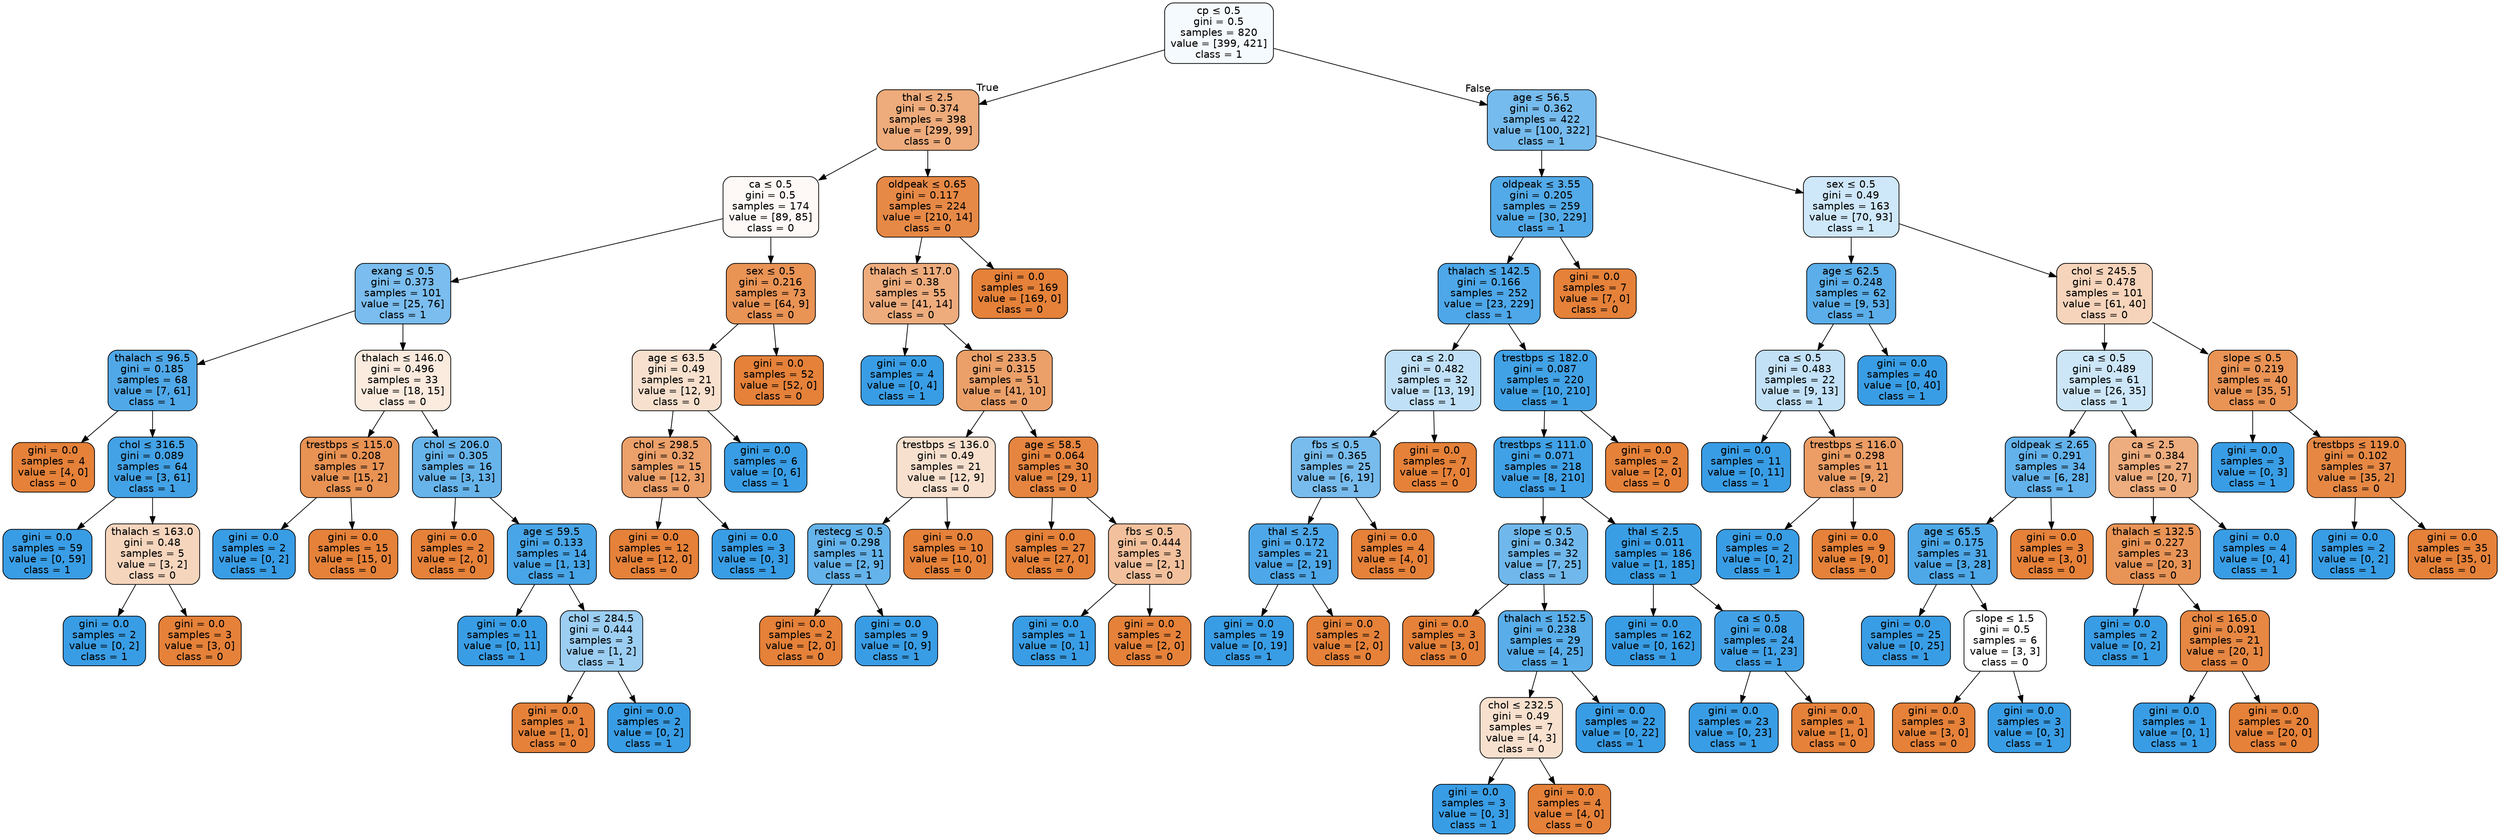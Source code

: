 digraph Tree {
node [shape=box, style="filled, rounded", color="black", fontname="helvetica"] ;
edge [fontname="helvetica"] ;
0 [label=<cp &le; 0.5<br/>gini = 0.5<br/>samples = 820<br/>value = [399, 421]<br/>class = 1>, fillcolor="#f5fafe"] ;
1 [label=<thal &le; 2.5<br/>gini = 0.374<br/>samples = 398<br/>value = [299, 99]<br/>class = 0>, fillcolor="#eeab7b"] ;
0 -> 1 [labeldistance=2.5, labelangle=45, headlabel="True"] ;
2 [label=<ca &le; 0.5<br/>gini = 0.5<br/>samples = 174<br/>value = [89, 85]<br/>class = 0>, fillcolor="#fef9f6"] ;
1 -> 2 ;
3 [label=<exang &le; 0.5<br/>gini = 0.373<br/>samples = 101<br/>value = [25, 76]<br/>class = 1>, fillcolor="#7abdee"] ;
2 -> 3 ;
4 [label=<thalach &le; 96.5<br/>gini = 0.185<br/>samples = 68<br/>value = [7, 61]<br/>class = 1>, fillcolor="#50a8e8"] ;
3 -> 4 ;
5 [label=<gini = 0.0<br/>samples = 4<br/>value = [4, 0]<br/>class = 0>, fillcolor="#e58139"] ;
4 -> 5 ;
6 [label=<chol &le; 316.5<br/>gini = 0.089<br/>samples = 64<br/>value = [3, 61]<br/>class = 1>, fillcolor="#43a2e6"] ;
4 -> 6 ;
7 [label=<gini = 0.0<br/>samples = 59<br/>value = [0, 59]<br/>class = 1>, fillcolor="#399de5"] ;
6 -> 7 ;
8 [label=<thalach &le; 163.0<br/>gini = 0.48<br/>samples = 5<br/>value = [3, 2]<br/>class = 0>, fillcolor="#f6d5bd"] ;
6 -> 8 ;
9 [label=<gini = 0.0<br/>samples = 2<br/>value = [0, 2]<br/>class = 1>, fillcolor="#399de5"] ;
8 -> 9 ;
10 [label=<gini = 0.0<br/>samples = 3<br/>value = [3, 0]<br/>class = 0>, fillcolor="#e58139"] ;
8 -> 10 ;
11 [label=<thalach &le; 146.0<br/>gini = 0.496<br/>samples = 33<br/>value = [18, 15]<br/>class = 0>, fillcolor="#fbeade"] ;
3 -> 11 ;
12 [label=<trestbps &le; 115.0<br/>gini = 0.208<br/>samples = 17<br/>value = [15, 2]<br/>class = 0>, fillcolor="#e89253"] ;
11 -> 12 ;
13 [label=<gini = 0.0<br/>samples = 2<br/>value = [0, 2]<br/>class = 1>, fillcolor="#399de5"] ;
12 -> 13 ;
14 [label=<gini = 0.0<br/>samples = 15<br/>value = [15, 0]<br/>class = 0>, fillcolor="#e58139"] ;
12 -> 14 ;
15 [label=<chol &le; 206.0<br/>gini = 0.305<br/>samples = 16<br/>value = [3, 13]<br/>class = 1>, fillcolor="#67b4eb"] ;
11 -> 15 ;
16 [label=<gini = 0.0<br/>samples = 2<br/>value = [2, 0]<br/>class = 0>, fillcolor="#e58139"] ;
15 -> 16 ;
17 [label=<age &le; 59.5<br/>gini = 0.133<br/>samples = 14<br/>value = [1, 13]<br/>class = 1>, fillcolor="#48a5e7"] ;
15 -> 17 ;
18 [label=<gini = 0.0<br/>samples = 11<br/>value = [0, 11]<br/>class = 1>, fillcolor="#399de5"] ;
17 -> 18 ;
19 [label=<chol &le; 284.5<br/>gini = 0.444<br/>samples = 3<br/>value = [1, 2]<br/>class = 1>, fillcolor="#9ccef2"] ;
17 -> 19 ;
20 [label=<gini = 0.0<br/>samples = 1<br/>value = [1, 0]<br/>class = 0>, fillcolor="#e58139"] ;
19 -> 20 ;
21 [label=<gini = 0.0<br/>samples = 2<br/>value = [0, 2]<br/>class = 1>, fillcolor="#399de5"] ;
19 -> 21 ;
22 [label=<sex &le; 0.5<br/>gini = 0.216<br/>samples = 73<br/>value = [64, 9]<br/>class = 0>, fillcolor="#e99355"] ;
2 -> 22 ;
23 [label=<age &le; 63.5<br/>gini = 0.49<br/>samples = 21<br/>value = [12, 9]<br/>class = 0>, fillcolor="#f8e0ce"] ;
22 -> 23 ;
24 [label=<chol &le; 298.5<br/>gini = 0.32<br/>samples = 15<br/>value = [12, 3]<br/>class = 0>, fillcolor="#eca06a"] ;
23 -> 24 ;
25 [label=<gini = 0.0<br/>samples = 12<br/>value = [12, 0]<br/>class = 0>, fillcolor="#e58139"] ;
24 -> 25 ;
26 [label=<gini = 0.0<br/>samples = 3<br/>value = [0, 3]<br/>class = 1>, fillcolor="#399de5"] ;
24 -> 26 ;
27 [label=<gini = 0.0<br/>samples = 6<br/>value = [0, 6]<br/>class = 1>, fillcolor="#399de5"] ;
23 -> 27 ;
28 [label=<gini = 0.0<br/>samples = 52<br/>value = [52, 0]<br/>class = 0>, fillcolor="#e58139"] ;
22 -> 28 ;
29 [label=<oldpeak &le; 0.65<br/>gini = 0.117<br/>samples = 224<br/>value = [210, 14]<br/>class = 0>, fillcolor="#e78946"] ;
1 -> 29 ;
30 [label=<thalach &le; 117.0<br/>gini = 0.38<br/>samples = 55<br/>value = [41, 14]<br/>class = 0>, fillcolor="#eeac7d"] ;
29 -> 30 ;
31 [label=<gini = 0.0<br/>samples = 4<br/>value = [0, 4]<br/>class = 1>, fillcolor="#399de5"] ;
30 -> 31 ;
32 [label=<chol &le; 233.5<br/>gini = 0.315<br/>samples = 51<br/>value = [41, 10]<br/>class = 0>, fillcolor="#eba069"] ;
30 -> 32 ;
33 [label=<trestbps &le; 136.0<br/>gini = 0.49<br/>samples = 21<br/>value = [12, 9]<br/>class = 0>, fillcolor="#f8e0ce"] ;
32 -> 33 ;
34 [label=<restecg &le; 0.5<br/>gini = 0.298<br/>samples = 11<br/>value = [2, 9]<br/>class = 1>, fillcolor="#65b3eb"] ;
33 -> 34 ;
35 [label=<gini = 0.0<br/>samples = 2<br/>value = [2, 0]<br/>class = 0>, fillcolor="#e58139"] ;
34 -> 35 ;
36 [label=<gini = 0.0<br/>samples = 9<br/>value = [0, 9]<br/>class = 1>, fillcolor="#399de5"] ;
34 -> 36 ;
37 [label=<gini = 0.0<br/>samples = 10<br/>value = [10, 0]<br/>class = 0>, fillcolor="#e58139"] ;
33 -> 37 ;
38 [label=<age &le; 58.5<br/>gini = 0.064<br/>samples = 30<br/>value = [29, 1]<br/>class = 0>, fillcolor="#e68540"] ;
32 -> 38 ;
39 [label=<gini = 0.0<br/>samples = 27<br/>value = [27, 0]<br/>class = 0>, fillcolor="#e58139"] ;
38 -> 39 ;
40 [label=<fbs &le; 0.5<br/>gini = 0.444<br/>samples = 3<br/>value = [2, 1]<br/>class = 0>, fillcolor="#f2c09c"] ;
38 -> 40 ;
41 [label=<gini = 0.0<br/>samples = 1<br/>value = [0, 1]<br/>class = 1>, fillcolor="#399de5"] ;
40 -> 41 ;
42 [label=<gini = 0.0<br/>samples = 2<br/>value = [2, 0]<br/>class = 0>, fillcolor="#e58139"] ;
40 -> 42 ;
43 [label=<gini = 0.0<br/>samples = 169<br/>value = [169, 0]<br/>class = 0>, fillcolor="#e58139"] ;
29 -> 43 ;
44 [label=<age &le; 56.5<br/>gini = 0.362<br/>samples = 422<br/>value = [100, 322]<br/>class = 1>, fillcolor="#76bbed"] ;
0 -> 44 [labeldistance=2.5, labelangle=-45, headlabel="False"] ;
45 [label=<oldpeak &le; 3.55<br/>gini = 0.205<br/>samples = 259<br/>value = [30, 229]<br/>class = 1>, fillcolor="#53aae8"] ;
44 -> 45 ;
46 [label=<thalach &le; 142.5<br/>gini = 0.166<br/>samples = 252<br/>value = [23, 229]<br/>class = 1>, fillcolor="#4da7e8"] ;
45 -> 46 ;
47 [label=<ca &le; 2.0<br/>gini = 0.482<br/>samples = 32<br/>value = [13, 19]<br/>class = 1>, fillcolor="#c0e0f7"] ;
46 -> 47 ;
48 [label=<fbs &le; 0.5<br/>gini = 0.365<br/>samples = 25<br/>value = [6, 19]<br/>class = 1>, fillcolor="#78bced"] ;
47 -> 48 ;
49 [label=<thal &le; 2.5<br/>gini = 0.172<br/>samples = 21<br/>value = [2, 19]<br/>class = 1>, fillcolor="#4ea7e8"] ;
48 -> 49 ;
50 [label=<gini = 0.0<br/>samples = 19<br/>value = [0, 19]<br/>class = 1>, fillcolor="#399de5"] ;
49 -> 50 ;
51 [label=<gini = 0.0<br/>samples = 2<br/>value = [2, 0]<br/>class = 0>, fillcolor="#e58139"] ;
49 -> 51 ;
52 [label=<gini = 0.0<br/>samples = 4<br/>value = [4, 0]<br/>class = 0>, fillcolor="#e58139"] ;
48 -> 52 ;
53 [label=<gini = 0.0<br/>samples = 7<br/>value = [7, 0]<br/>class = 0>, fillcolor="#e58139"] ;
47 -> 53 ;
54 [label=<trestbps &le; 182.0<br/>gini = 0.087<br/>samples = 220<br/>value = [10, 210]<br/>class = 1>, fillcolor="#42a2e6"] ;
46 -> 54 ;
55 [label=<trestbps &le; 111.0<br/>gini = 0.071<br/>samples = 218<br/>value = [8, 210]<br/>class = 1>, fillcolor="#41a1e6"] ;
54 -> 55 ;
56 [label=<slope &le; 0.5<br/>gini = 0.342<br/>samples = 32<br/>value = [7, 25]<br/>class = 1>, fillcolor="#70b8ec"] ;
55 -> 56 ;
57 [label=<gini = 0.0<br/>samples = 3<br/>value = [3, 0]<br/>class = 0>, fillcolor="#e58139"] ;
56 -> 57 ;
58 [label=<thalach &le; 152.5<br/>gini = 0.238<br/>samples = 29<br/>value = [4, 25]<br/>class = 1>, fillcolor="#59ade9"] ;
56 -> 58 ;
59 [label=<chol &le; 232.5<br/>gini = 0.49<br/>samples = 7<br/>value = [4, 3]<br/>class = 0>, fillcolor="#f8e0ce"] ;
58 -> 59 ;
60 [label=<gini = 0.0<br/>samples = 3<br/>value = [0, 3]<br/>class = 1>, fillcolor="#399de5"] ;
59 -> 60 ;
61 [label=<gini = 0.0<br/>samples = 4<br/>value = [4, 0]<br/>class = 0>, fillcolor="#e58139"] ;
59 -> 61 ;
62 [label=<gini = 0.0<br/>samples = 22<br/>value = [0, 22]<br/>class = 1>, fillcolor="#399de5"] ;
58 -> 62 ;
63 [label=<thal &le; 2.5<br/>gini = 0.011<br/>samples = 186<br/>value = [1, 185]<br/>class = 1>, fillcolor="#3a9ee5"] ;
55 -> 63 ;
64 [label=<gini = 0.0<br/>samples = 162<br/>value = [0, 162]<br/>class = 1>, fillcolor="#399de5"] ;
63 -> 64 ;
65 [label=<ca &le; 0.5<br/>gini = 0.08<br/>samples = 24<br/>value = [1, 23]<br/>class = 1>, fillcolor="#42a1e6"] ;
63 -> 65 ;
66 [label=<gini = 0.0<br/>samples = 23<br/>value = [0, 23]<br/>class = 1>, fillcolor="#399de5"] ;
65 -> 66 ;
67 [label=<gini = 0.0<br/>samples = 1<br/>value = [1, 0]<br/>class = 0>, fillcolor="#e58139"] ;
65 -> 67 ;
68 [label=<gini = 0.0<br/>samples = 2<br/>value = [2, 0]<br/>class = 0>, fillcolor="#e58139"] ;
54 -> 68 ;
69 [label=<gini = 0.0<br/>samples = 7<br/>value = [7, 0]<br/>class = 0>, fillcolor="#e58139"] ;
45 -> 69 ;
70 [label=<sex &le; 0.5<br/>gini = 0.49<br/>samples = 163<br/>value = [70, 93]<br/>class = 1>, fillcolor="#cee7f9"] ;
44 -> 70 ;
71 [label=<age &le; 62.5<br/>gini = 0.248<br/>samples = 62<br/>value = [9, 53]<br/>class = 1>, fillcolor="#5baee9"] ;
70 -> 71 ;
72 [label=<ca &le; 0.5<br/>gini = 0.483<br/>samples = 22<br/>value = [9, 13]<br/>class = 1>, fillcolor="#c2e1f7"] ;
71 -> 72 ;
73 [label=<gini = 0.0<br/>samples = 11<br/>value = [0, 11]<br/>class = 1>, fillcolor="#399de5"] ;
72 -> 73 ;
74 [label=<trestbps &le; 116.0<br/>gini = 0.298<br/>samples = 11<br/>value = [9, 2]<br/>class = 0>, fillcolor="#eb9d65"] ;
72 -> 74 ;
75 [label=<gini = 0.0<br/>samples = 2<br/>value = [0, 2]<br/>class = 1>, fillcolor="#399de5"] ;
74 -> 75 ;
76 [label=<gini = 0.0<br/>samples = 9<br/>value = [9, 0]<br/>class = 0>, fillcolor="#e58139"] ;
74 -> 76 ;
77 [label=<gini = 0.0<br/>samples = 40<br/>value = [0, 40]<br/>class = 1>, fillcolor="#399de5"] ;
71 -> 77 ;
78 [label=<chol &le; 245.5<br/>gini = 0.478<br/>samples = 101<br/>value = [61, 40]<br/>class = 0>, fillcolor="#f6d4bb"] ;
70 -> 78 ;
79 [label=<ca &le; 0.5<br/>gini = 0.489<br/>samples = 61<br/>value = [26, 35]<br/>class = 1>, fillcolor="#cce6f8"] ;
78 -> 79 ;
80 [label=<oldpeak &le; 2.65<br/>gini = 0.291<br/>samples = 34<br/>value = [6, 28]<br/>class = 1>, fillcolor="#63b2eb"] ;
79 -> 80 ;
81 [label=<age &le; 65.5<br/>gini = 0.175<br/>samples = 31<br/>value = [3, 28]<br/>class = 1>, fillcolor="#4ea8e8"] ;
80 -> 81 ;
82 [label=<gini = 0.0<br/>samples = 25<br/>value = [0, 25]<br/>class = 1>, fillcolor="#399de5"] ;
81 -> 82 ;
83 [label=<slope &le; 1.5<br/>gini = 0.5<br/>samples = 6<br/>value = [3, 3]<br/>class = 0>, fillcolor="#ffffff"] ;
81 -> 83 ;
84 [label=<gini = 0.0<br/>samples = 3<br/>value = [3, 0]<br/>class = 0>, fillcolor="#e58139"] ;
83 -> 84 ;
85 [label=<gini = 0.0<br/>samples = 3<br/>value = [0, 3]<br/>class = 1>, fillcolor="#399de5"] ;
83 -> 85 ;
86 [label=<gini = 0.0<br/>samples = 3<br/>value = [3, 0]<br/>class = 0>, fillcolor="#e58139"] ;
80 -> 86 ;
87 [label=<ca &le; 2.5<br/>gini = 0.384<br/>samples = 27<br/>value = [20, 7]<br/>class = 0>, fillcolor="#eead7e"] ;
79 -> 87 ;
88 [label=<thalach &le; 132.5<br/>gini = 0.227<br/>samples = 23<br/>value = [20, 3]<br/>class = 0>, fillcolor="#e99457"] ;
87 -> 88 ;
89 [label=<gini = 0.0<br/>samples = 2<br/>value = [0, 2]<br/>class = 1>, fillcolor="#399de5"] ;
88 -> 89 ;
90 [label=<chol &le; 165.0<br/>gini = 0.091<br/>samples = 21<br/>value = [20, 1]<br/>class = 0>, fillcolor="#e68743"] ;
88 -> 90 ;
91 [label=<gini = 0.0<br/>samples = 1<br/>value = [0, 1]<br/>class = 1>, fillcolor="#399de5"] ;
90 -> 91 ;
92 [label=<gini = 0.0<br/>samples = 20<br/>value = [20, 0]<br/>class = 0>, fillcolor="#e58139"] ;
90 -> 92 ;
93 [label=<gini = 0.0<br/>samples = 4<br/>value = [0, 4]<br/>class = 1>, fillcolor="#399de5"] ;
87 -> 93 ;
94 [label=<slope &le; 0.5<br/>gini = 0.219<br/>samples = 40<br/>value = [35, 5]<br/>class = 0>, fillcolor="#e99355"] ;
78 -> 94 ;
95 [label=<gini = 0.0<br/>samples = 3<br/>value = [0, 3]<br/>class = 1>, fillcolor="#399de5"] ;
94 -> 95 ;
96 [label=<trestbps &le; 119.0<br/>gini = 0.102<br/>samples = 37<br/>value = [35, 2]<br/>class = 0>, fillcolor="#e68844"] ;
94 -> 96 ;
97 [label=<gini = 0.0<br/>samples = 2<br/>value = [0, 2]<br/>class = 1>, fillcolor="#399de5"] ;
96 -> 97 ;
98 [label=<gini = 0.0<br/>samples = 35<br/>value = [35, 0]<br/>class = 0>, fillcolor="#e58139"] ;
96 -> 98 ;
}
